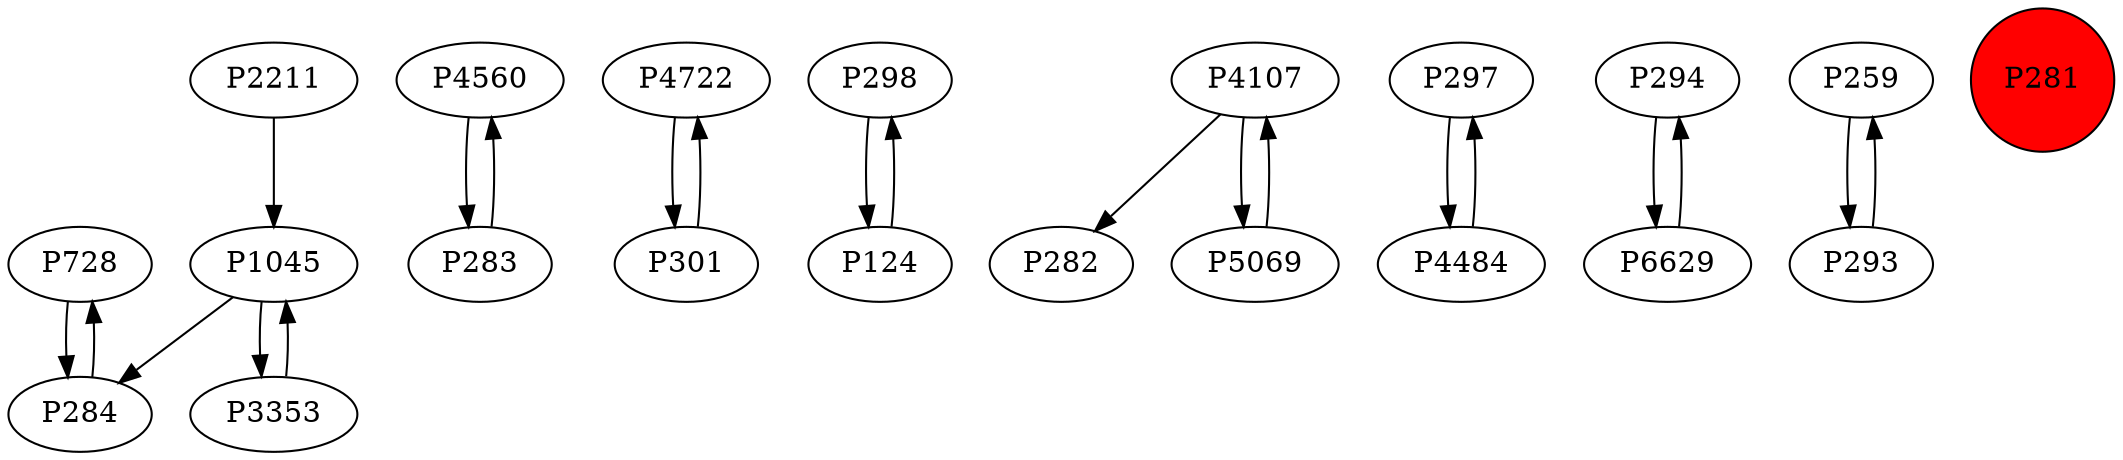 digraph {
	P728 -> P284
	P4560 -> P283
	P4722 -> P301
	P1045 -> P3353
	P298 -> P124
	P283 -> P4560
	P4107 -> P282
	P297 -> P4484
	P294 -> P6629
	P124 -> P298
	P6629 -> P294
	P301 -> P4722
	P259 -> P293
	P5069 -> P4107
	P1045 -> P284
	P293 -> P259
	P4484 -> P297
	P2211 -> P1045
	P4107 -> P5069
	P3353 -> P1045
	P284 -> P728
	P281 [shape=circle]
	P281 [style=filled]
	P281 [fillcolor=red]
}